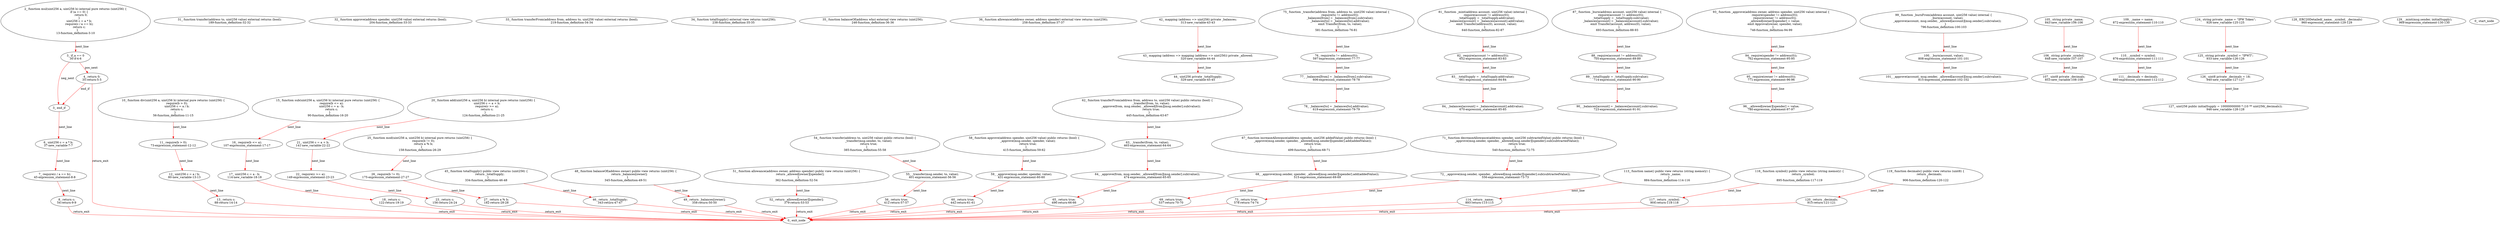 digraph  {
13 [label="2_ function mul(uint256 a, uint256 b) internal pure returns (uint256) {\n        if (a == 0) {\n            return 0;\n        }\n        uint256 c = a * b;\n        require(c / a == b);\n        return c;\n    }\n13-function_definition-3-10", method="mul(uint256 a,uint256 b)", type_label=function_definition];
30 [label="3_ if_a == 0\n30-if-4-6", method="mul(uint256 a,uint256 b)", type_label=if];
1003 [label="3_ end_if", method="mul(uint256 a,uint256 b)", type_label=end_if];
35 [label="4_ return 0;\n35-return-5-5", method="mul(uint256 a,uint256 b)", type_label=return];
37 [label="6_ uint256 c = a * b;\n37-new_variable-7-7", method="mul(uint256 a,uint256 b)", type_label=new_variable];
45 [label="7_ require(c / a == b);\n45-expression_statement-8-8", method="mul(uint256 a,uint256 b)", type_label=expression_statement];
54 [label="8_ return c;\n54-return-9-9", method="mul(uint256 a,uint256 b)", type_label=return];
56 [label="10_ function div(uint256 a, uint256 b) internal pure returns (uint256) {\n        require(b > 0);\n        uint256 c = a / b;\n        return c;\n    }\n56-function_definition-11-15", method="div(uint256 a,uint256 b)", type_label=function_definition];
73 [label="11_ require(b > 0);\n73-expression_statement-12-12", method="div(uint256 a,uint256 b)", type_label=expression_statement];
80 [label="12_ uint256 c = a / b;\n80-new_variable-13-13", method="div(uint256 a,uint256 b)", type_label=new_variable];
88 [label="13_ return c;\n88-return-14-14", method="div(uint256 a,uint256 b)", type_label=return];
90 [label="15_ function sub(uint256 a, uint256 b) internal pure returns (uint256) {\n        require(b <= a);\n        uint256 c = a - b;\n        return c;\n    }\n90-function_definition-16-20", method="sub(uint256 a,uint256 b)", type_label=function_definition];
107 [label="16_ require(b <= a);\n107-expression_statement-17-17", method="sub(uint256 a,uint256 b)", type_label=expression_statement];
114 [label="17_ uint256 c = a - b;\n114-new_variable-18-18", method="sub(uint256 a,uint256 b)", type_label=new_variable];
122 [label="18_ return c;\n122-return-19-19", method="sub(uint256 a,uint256 b)", type_label=return];
124 [label="20_ function add(uint256 a, uint256 b) internal pure returns (uint256) {\n        uint256 c = a + b;\n        require(c >= a);\n        return c;\n    }\n124-function_definition-21-25", method="add(uint256 a,uint256 b)", type_label=function_definition];
141 [label="21_ uint256 c = a + b;\n141-new_variable-22-22", method="add(uint256 a,uint256 b)", type_label=new_variable];
149 [label="22_ require(c >= a);\n149-expression_statement-23-23", method="add(uint256 a,uint256 b)", type_label=expression_statement];
156 [label="23_ return c;\n156-return-24-24", method="add(uint256 a,uint256 b)", type_label=return];
158 [label="25_ function mod(uint256 a, uint256 b) internal pure returns (uint256) {\n        require(b != 0);\n        return a % b;\n    }\n158-function_definition-26-29", method="mod(uint256 a,uint256 b)", type_label=function_definition];
175 [label="26_ require(b != 0);\n175-expression_statement-27-27", method="mod(uint256 a,uint256 b)", type_label=expression_statement];
182 [label="27_ return a % b;\n182-return-28-28", method="mod(uint256 a,uint256 b)", type_label=return];
189 [label="31_ function transfer(address to, uint256 value) external returns (bool);\n189-function_definition-32-32", method="transfer(address to,uint256 value)", type_label=function_definition];
204 [label="32_ function approve(address spender, uint256 value) external returns (bool);\n204-function_definition-33-33", method="approve(address spender,uint256 value)", type_label=function_definition];
219 [label="33_ function transferFrom(address from, address to, uint256 value) external returns (bool);\n219-function_definition-34-34", method="transferFrom(address from,address to,uint256 value)", type_label=function_definition];
238 [label="34_ function totalSupply() external view returns (uint256);\n238-function_definition-35-35", method="totalSupply()", type_label=function_definition];
246 [label="35_ function balanceOf(address who) external view returns (uint256);\n246-function_definition-36-36", method="balanceOf(address who)", type_label=function_definition];
258 [label="36_ function allowance(address owner, address spender) external view returns (uint256);\n258-function_definition-37-37", method="allowance(address owner,address spender)", type_label=function_definition];
313 [label="42_ mapping (address => uint256) private _balances;\n313-new_variable-43-43", method="", type_label=new_variable];
320 [label="43_ mapping (address => mapping (address => uint256)) private _allowed;\n320-new_variable-44-44", method="", type_label=new_variable];
329 [label="44_ uint256 private _totalSupply;\n329-new_variable-45-45", method="", type_label=new_variable];
334 [label="45_ function totalSupply() public view returns (uint256) {\n        return _totalSupply;\n    }\n334-function_definition-46-48", method="totalSupply()", type_label=function_definition];
343 [label="46_ return _totalSupply;\n343-return-47-47", method="totalSupply()", type_label=return];
345 [label="48_ function balanceOf(address owner) public view returns (uint256) {\n        return _balances[owner];\n    }\n345-function_definition-49-51", method="balanceOf(address owner)", type_label=function_definition];
358 [label="49_ return _balances[owner];\n358-return-50-50", method="balanceOf(address owner)", type_label=return];
362 [label="51_ function allowance(address owner, address spender) public view returns (uint256) {\n        return _allowed[owner][spender];\n    }\n362-function_definition-52-54", method="allowance(address owner,address spender)", type_label=function_definition];
379 [label="52_ return _allowed[owner][spender];\n379-return-53-53", method="allowance(address owner,address spender)", type_label=return];
385 [label="54_ function transfer(address to, uint256 value) public returns (bool) {\n        _transfer(msg.sender, to, value);\n        return true;\n    }\n385-function_definition-55-58", method="transfer(address to,uint256 value)", type_label=function_definition];
401 [label="55_ _transfer(msg.sender, to, value);\n401-expression_statement-56-56", method="transfer(address to,uint256 value)", type_label=expression_statement];
412 [label="56_ return true;\n412-return-57-57", method="transfer(address to,uint256 value)", type_label=return];
415 [label="58_ function approve(address spender, uint256 value) public returns (bool) {\n        _approve(msg.sender, spender, value);\n        return true;\n    }\n415-function_definition-59-62", method="approve(address spender,uint256 value)", type_label=function_definition];
431 [label="59_ _approve(msg.sender, spender, value);\n431-expression_statement-60-60", method="approve(address spender,uint256 value)", type_label=expression_statement];
442 [label="60_ return true;\n442-return-61-61", method="approve(address spender,uint256 value)", type_label=return];
445 [label="62_ function transferFrom(address from, address to, uint256 value) public returns (bool) {\n        _transfer(from, to, value);\n        _approve(from, msg.sender, _allowed[from][msg.sender].sub(value));\n        return true;\n    }\n445-function_definition-63-67", method="transferFrom(address from,address to,uint256 value)", type_label=function_definition];
465 [label="63_ _transfer(from, to, value);\n465-expression_statement-64-64", method="transferFrom(address from,address to,uint256 value)", type_label=expression_statement];
474 [label="64_ _approve(from, msg.sender, _allowed[from][msg.sender].sub(value));\n474-expression_statement-65-65", method="transferFrom(address from,address to,uint256 value)", type_label=expression_statement];
496 [label="65_ return true;\n496-return-66-66", method="transferFrom(address from,address to,uint256 value)", type_label=return];
499 [label="67_ function increaseAllowance(address spender, uint256 addedValue) public returns (bool) {\n        _approve(msg.sender, spender, _allowed[msg.sender][spender].add(addedValue));\n        return true;\n    }\n499-function_definition-68-71", method="increaseAllowance(address spender,uint256 addedValue)", type_label=function_definition];
515 [label="68_ _approve(msg.sender, spender, _allowed[msg.sender][spender].add(addedValue));\n515-expression_statement-69-69", method="increaseAllowance(address spender,uint256 addedValue)", type_label=expression_statement];
537 [label="69_ return true;\n537-return-70-70", method="increaseAllowance(address spender,uint256 addedValue)", type_label=return];
540 [label="71_ function decreaseAllowance(address spender, uint256 subtractedValue) public returns (bool) {\n        _approve(msg.sender, spender, _allowed[msg.sender][spender].sub(subtractedValue));\n        return true;\n    }\n540-function_definition-72-75", method="decreaseAllowance(address spender,uint256 subtractedValue)", type_label=function_definition];
556 [label="72_ _approve(msg.sender, spender, _allowed[msg.sender][spender].sub(subtractedValue));\n556-expression_statement-73-73", method="decreaseAllowance(address spender,uint256 subtractedValue)", type_label=expression_statement];
578 [label="73_ return true;\n578-return-74-74", method="decreaseAllowance(address spender,uint256 subtractedValue)", type_label=return];
581 [label="75_ function _transfer(address from, address to, uint256 value) internal {\n        require(to != address(0));\n        _balances[from] = _balances[from].sub(value);\n        _balances[to] = _balances[to].add(value);\n        emit Transfer(from, to, value);\n    }\n581-function_definition-76-81", method="_transfer(address from,address to,uint256 value)", type_label=function_definition];
597 [label="76_ require(to != address(0));\n597-expression_statement-77-77", method="_transfer(address from,address to,uint256 value)", type_label=expression_statement];
606 [label="77_ _balances[from] = _balances[from].sub(value);\n606-expression_statement-78-78", method="_transfer(address from,address to,uint256 value)", type_label=expression_statement];
619 [label="78_ _balances[to] = _balances[to].add(value);\n619-expression_statement-79-79", method="_transfer(address from,address to,uint256 value)", type_label=expression_statement];
640 [label="81_ function _mint(address account, uint256 value) internal {\n        require(account != address(0));\n        _totalSupply = _totalSupply.add(value);\n        _balances[account] = _balances[account].add(value);\n        emit Transfer(address(0), account, value);\n    }\n640-function_definition-82-87", method="_mint(address account,uint256 value)", type_label=function_definition];
652 [label="82_ require(account != address(0));\n652-expression_statement-83-83", method="_mint(address account,uint256 value)", type_label=expression_statement];
661 [label="83_ _totalSupply = _totalSupply.add(value);\n661-expression_statement-84-84", method="_mint(address account,uint256 value)", type_label=expression_statement];
670 [label="84_ _balances[account] = _balances[account].add(value);\n670-expression_statement-85-85", method="_mint(address account,uint256 value)", type_label=expression_statement];
693 [label="87_ function _burn(address account, uint256 value) internal {\n        require(account != address(0));\n        _totalSupply = _totalSupply.sub(value);\n        _balances[account] = _balances[account].sub(value);\n        emit Transfer(account, address(0), value);\n    }\n693-function_definition-88-93", method="_burn(address account,uint256 value)", type_label=function_definition];
705 [label="88_ require(account != address(0));\n705-expression_statement-89-89", method="_burn(address account,uint256 value)", type_label=expression_statement];
714 [label="89_ _totalSupply = _totalSupply.sub(value);\n714-expression_statement-90-90", method="_burn(address account,uint256 value)", type_label=expression_statement];
723 [label="90_ _balances[account] = _balances[account].sub(value);\n723-expression_statement-91-91", method="_burn(address account,uint256 value)", type_label=expression_statement];
746 [label="93_ function _approve(address owner, address spender, uint256 value) internal {\n        require(spender != address(0));\n        require(owner != address(0));\n        _allowed[owner][spender] = value;\n        emit Approval(owner, spender, value);\n    }\n746-function_definition-94-99", method="_approve(address owner,address spender,uint256 value)", type_label=function_definition];
762 [label="94_ require(spender != address(0));\n762-expression_statement-95-95", method="_approve(address owner,address spender,uint256 value)", type_label=expression_statement];
771 [label="95_ require(owner != address(0));\n771-expression_statement-96-96", method="_approve(address owner,address spender,uint256 value)", type_label=expression_statement];
780 [label="96_ _allowed[owner][spender] = value;\n780-expression_statement-97-97", method="_approve(address owner,address spender,uint256 value)", type_label=expression_statement];
796 [label="99_ function _burnFrom(address account, uint256 value) internal {\n        _burn(account, value);\n        _approve(account, msg.sender, _allowed[account][msg.sender].sub(value));\n    }\n796-function_definition-100-103", method="_burnFrom(address account,uint256 value)", type_label=function_definition];
808 [label="100_ _burn(account, value);\n808-expression_statement-101-101", method="_burnFrom(address account,uint256 value)", type_label=expression_statement];
815 [label="101_ _approve(account, msg.sender, _allowed[account][msg.sender].sub(value));\n815-expression_statement-102-102", method="_burnFrom(address account,uint256 value)", type_label=expression_statement];
843 [label="105_ string private _name;\n843-new_variable-106-106", method="", type_label=new_variable];
848 [label="106_ string private _symbol;\n848-new_variable-107-107", method="", type_label=new_variable];
853 [label="107_ uint8 private _decimals;\n853-new_variable-108-108", method="", type_label=new_variable];
872 [label="109_ _name = name;\n872-expression_statement-110-110", method="", type_label=expression_statement];
876 [label="110_ _symbol = symbol;\n876-expression_statement-111-111", method="", type_label=expression_statement];
880 [label="111_ _decimals = decimals;\n880-expression_statement-112-112", method="", type_label=expression_statement];
884 [label="113_ function name() public view returns (string memory) {\n        return _name;\n    }\n884-function_definition-114-116", method="name()", type_label=function_definition];
893 [label="114_ return _name;\n893-return-115-115", method="name()", type_label=return];
895 [label="116_ function symbol() public view returns (string memory) {\n        return _symbol;\n    }\n895-function_definition-117-119", method="symbol()", type_label=function_definition];
904 [label="117_ return _symbol;\n904-return-118-118", method="symbol()", type_label=return];
906 [label="119_ function decimals() public view returns (uint8) {\n        return _decimals;\n    }\n906-function_definition-120-122", method="decimals()", type_label=function_definition];
915 [label="120_ return _decimals;\n915-return-121-121", method="decimals()", type_label=return];
926 [label="124_ string private _name = \"IPW Token\";\n926-new_variable-125-125", method="", type_label=new_variable];
933 [label="125_ string private _symbol = \"IPWT\";\n933-new_variable-126-126", method="", type_label=new_variable];
940 [label="126_ uint8 private _decimals = 18;\n940-new_variable-127-127", method="", type_label=new_variable];
946 [label="127_ uint256 public initialSupply = 10000000000 * (10 ** uint256(_decimals));\n946-new_variable-128-128", method="", type_label=new_variable];
960 [label="128_ ERC20Detailed(_name, _symbol, _decimals)\n960-expression_statement-129-129", method="", type_label=expression_statement];
969 [label="129_ _mint(msg.sender, initialSupply);\n969-expression_statement-130-130", method="", type_label=expression_statement];
1 [label="0_ start_node", method="", type_label=start];
2 [label="0_ exit_node", method="", type_label=exit];
13 -> 30  [color=red, controlflow_type=next_line, edge_type=CFG_edge, key=0, label=next_line];
30 -> 35  [color=red, controlflow_type=pos_next, edge_type=CFG_edge, key=0, label=pos_next];
30 -> 1003  [color=red, controlflow_type=neg_next, edge_type=CFG_edge, key=0, label=neg_next];
1003 -> 37  [color=red, controlflow_type=next_line, edge_type=CFG_edge, key=0, label=next_line];
35 -> 1003  [color=red, controlflow_type=end_if, edge_type=CFG_edge, key=0, label=end_if];
35 -> 2  [color=red, controlflow_type=return_exit, edge_type=CFG_edge, key=0, label=return_exit];
37 -> 45  [color=red, controlflow_type=next_line, edge_type=CFG_edge, key=0, label=next_line];
45 -> 54  [color=red, controlflow_type=next_line, edge_type=CFG_edge, key=0, label=next_line];
54 -> 2  [color=red, controlflow_type=return_exit, edge_type=CFG_edge, key=0, label=return_exit];
56 -> 73  [color=red, controlflow_type=next_line, edge_type=CFG_edge, key=0, label=next_line];
73 -> 80  [color=red, controlflow_type=next_line, edge_type=CFG_edge, key=0, label=next_line];
80 -> 88  [color=red, controlflow_type=next_line, edge_type=CFG_edge, key=0, label=next_line];
88 -> 2  [color=red, controlflow_type=return_exit, edge_type=CFG_edge, key=0, label=return_exit];
90 -> 107  [color=red, controlflow_type=next_line, edge_type=CFG_edge, key=0, label=next_line];
107 -> 114  [color=red, controlflow_type=next_line, edge_type=CFG_edge, key=0, label=next_line];
114 -> 122  [color=red, controlflow_type=next_line, edge_type=CFG_edge, key=0, label=next_line];
122 -> 2  [color=red, controlflow_type=return_exit, edge_type=CFG_edge, key=0, label=return_exit];
124 -> 141  [color=red, controlflow_type=next_line, edge_type=CFG_edge, key=0, label=next_line];
141 -> 149  [color=red, controlflow_type=next_line, edge_type=CFG_edge, key=0, label=next_line];
149 -> 156  [color=red, controlflow_type=next_line, edge_type=CFG_edge, key=0, label=next_line];
156 -> 2  [color=red, controlflow_type=return_exit, edge_type=CFG_edge, key=0, label=return_exit];
158 -> 175  [color=red, controlflow_type=next_line, edge_type=CFG_edge, key=0, label=next_line];
175 -> 182  [color=red, controlflow_type=next_line, edge_type=CFG_edge, key=0, label=next_line];
182 -> 2  [color=red, controlflow_type=return_exit, edge_type=CFG_edge, key=0, label=return_exit];
313 -> 320  [color=red, controlflow_type=next_line, edge_type=CFG_edge, key=0, label=next_line];
320 -> 329  [color=red, controlflow_type=next_line, edge_type=CFG_edge, key=0, label=next_line];
334 -> 343  [color=red, controlflow_type=next_line, edge_type=CFG_edge, key=0, label=next_line];
343 -> 2  [color=red, controlflow_type=return_exit, edge_type=CFG_edge, key=0, label=return_exit];
345 -> 358  [color=red, controlflow_type=next_line, edge_type=CFG_edge, key=0, label=next_line];
358 -> 2  [color=red, controlflow_type=return_exit, edge_type=CFG_edge, key=0, label=return_exit];
362 -> 379  [color=red, controlflow_type=next_line, edge_type=CFG_edge, key=0, label=next_line];
379 -> 2  [color=red, controlflow_type=return_exit, edge_type=CFG_edge, key=0, label=return_exit];
385 -> 401  [color=red, controlflow_type=next_line, edge_type=CFG_edge, key=0, label=next_line];
401 -> 412  [color=red, controlflow_type=next_line, edge_type=CFG_edge, key=0, label=next_line];
412 -> 2  [color=red, controlflow_type=return_exit, edge_type=CFG_edge, key=0, label=return_exit];
415 -> 431  [color=red, controlflow_type=next_line, edge_type=CFG_edge, key=0, label=next_line];
431 -> 442  [color=red, controlflow_type=next_line, edge_type=CFG_edge, key=0, label=next_line];
442 -> 2  [color=red, controlflow_type=return_exit, edge_type=CFG_edge, key=0, label=return_exit];
445 -> 465  [color=red, controlflow_type=next_line, edge_type=CFG_edge, key=0, label=next_line];
465 -> 474  [color=red, controlflow_type=next_line, edge_type=CFG_edge, key=0, label=next_line];
474 -> 496  [color=red, controlflow_type=next_line, edge_type=CFG_edge, key=0, label=next_line];
496 -> 2  [color=red, controlflow_type=return_exit, edge_type=CFG_edge, key=0, label=return_exit];
499 -> 515  [color=red, controlflow_type=next_line, edge_type=CFG_edge, key=0, label=next_line];
515 -> 537  [color=red, controlflow_type=next_line, edge_type=CFG_edge, key=0, label=next_line];
537 -> 2  [color=red, controlflow_type=return_exit, edge_type=CFG_edge, key=0, label=return_exit];
540 -> 556  [color=red, controlflow_type=next_line, edge_type=CFG_edge, key=0, label=next_line];
556 -> 578  [color=red, controlflow_type=next_line, edge_type=CFG_edge, key=0, label=next_line];
578 -> 2  [color=red, controlflow_type=return_exit, edge_type=CFG_edge, key=0, label=return_exit];
581 -> 597  [color=red, controlflow_type=next_line, edge_type=CFG_edge, key=0, label=next_line];
597 -> 606  [color=red, controlflow_type=next_line, edge_type=CFG_edge, key=0, label=next_line];
606 -> 619  [color=red, controlflow_type=next_line, edge_type=CFG_edge, key=0, label=next_line];
640 -> 652  [color=red, controlflow_type=next_line, edge_type=CFG_edge, key=0, label=next_line];
652 -> 661  [color=red, controlflow_type=next_line, edge_type=CFG_edge, key=0, label=next_line];
661 -> 670  [color=red, controlflow_type=next_line, edge_type=CFG_edge, key=0, label=next_line];
693 -> 705  [color=red, controlflow_type=next_line, edge_type=CFG_edge, key=0, label=next_line];
705 -> 714  [color=red, controlflow_type=next_line, edge_type=CFG_edge, key=0, label=next_line];
714 -> 723  [color=red, controlflow_type=next_line, edge_type=CFG_edge, key=0, label=next_line];
746 -> 762  [color=red, controlflow_type=next_line, edge_type=CFG_edge, key=0, label=next_line];
762 -> 771  [color=red, controlflow_type=next_line, edge_type=CFG_edge, key=0, label=next_line];
771 -> 780  [color=red, controlflow_type=next_line, edge_type=CFG_edge, key=0, label=next_line];
796 -> 808  [color=red, controlflow_type=next_line, edge_type=CFG_edge, key=0, label=next_line];
808 -> 815  [color=red, controlflow_type=next_line, edge_type=CFG_edge, key=0, label=next_line];
843 -> 848  [color=red, controlflow_type=next_line, edge_type=CFG_edge, key=0, label=next_line];
848 -> 853  [color=red, controlflow_type=next_line, edge_type=CFG_edge, key=0, label=next_line];
872 -> 876  [color=red, controlflow_type=next_line, edge_type=CFG_edge, key=0, label=next_line];
876 -> 880  [color=red, controlflow_type=next_line, edge_type=CFG_edge, key=0, label=next_line];
884 -> 893  [color=red, controlflow_type=next_line, edge_type=CFG_edge, key=0, label=next_line];
893 -> 2  [color=red, controlflow_type=return_exit, edge_type=CFG_edge, key=0, label=return_exit];
895 -> 904  [color=red, controlflow_type=next_line, edge_type=CFG_edge, key=0, label=next_line];
904 -> 2  [color=red, controlflow_type=return_exit, edge_type=CFG_edge, key=0, label=return_exit];
906 -> 915  [color=red, controlflow_type=next_line, edge_type=CFG_edge, key=0, label=next_line];
915 -> 2  [color=red, controlflow_type=return_exit, edge_type=CFG_edge, key=0, label=return_exit];
926 -> 933  [color=red, controlflow_type=next_line, edge_type=CFG_edge, key=0, label=next_line];
933 -> 940  [color=red, controlflow_type=next_line, edge_type=CFG_edge, key=0, label=next_line];
940 -> 946  [color=red, controlflow_type=next_line, edge_type=CFG_edge, key=0, label=next_line];
}

